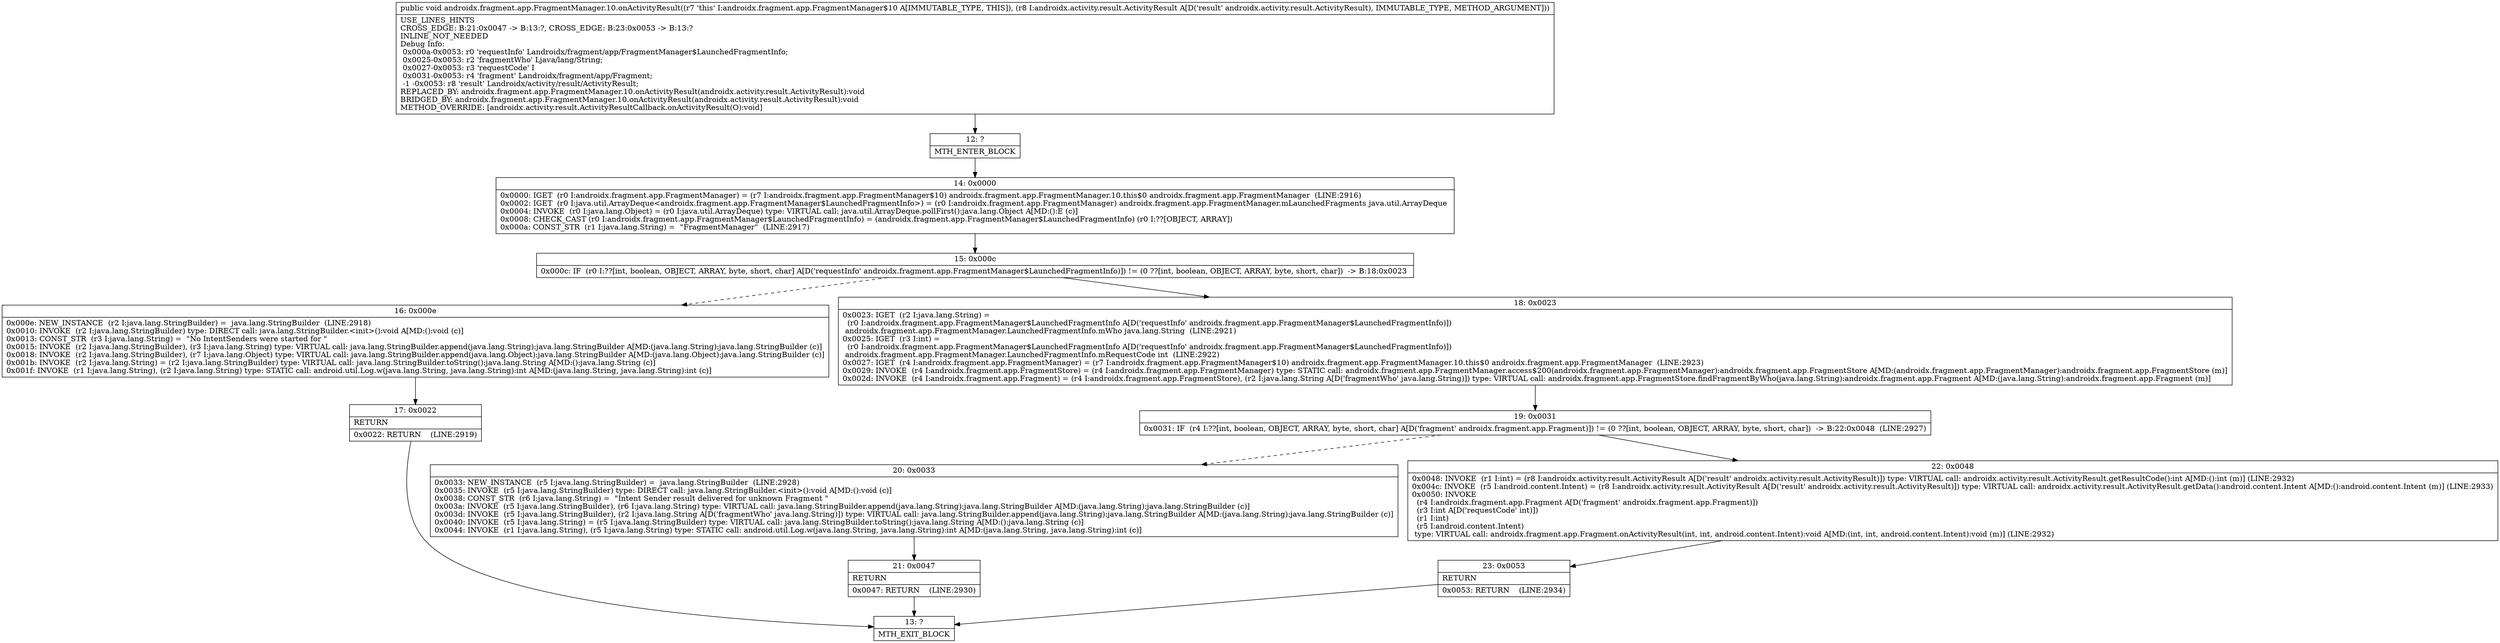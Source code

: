digraph "CFG forandroidx.fragment.app.FragmentManager.10.onActivityResult(Landroidx\/activity\/result\/ActivityResult;)V" {
Node_12 [shape=record,label="{12\:\ ?|MTH_ENTER_BLOCK\l}"];
Node_14 [shape=record,label="{14\:\ 0x0000|0x0000: IGET  (r0 I:androidx.fragment.app.FragmentManager) = (r7 I:androidx.fragment.app.FragmentManager$10) androidx.fragment.app.FragmentManager.10.this$0 androidx.fragment.app.FragmentManager  (LINE:2916)\l0x0002: IGET  (r0 I:java.util.ArrayDeque\<androidx.fragment.app.FragmentManager$LaunchedFragmentInfo\>) = (r0 I:androidx.fragment.app.FragmentManager) androidx.fragment.app.FragmentManager.mLaunchedFragments java.util.ArrayDeque \l0x0004: INVOKE  (r0 I:java.lang.Object) = (r0 I:java.util.ArrayDeque) type: VIRTUAL call: java.util.ArrayDeque.pollFirst():java.lang.Object A[MD:():E (c)]\l0x0008: CHECK_CAST (r0 I:androidx.fragment.app.FragmentManager$LaunchedFragmentInfo) = (androidx.fragment.app.FragmentManager$LaunchedFragmentInfo) (r0 I:??[OBJECT, ARRAY]) \l0x000a: CONST_STR  (r1 I:java.lang.String) =  \"FragmentManager\"  (LINE:2917)\l}"];
Node_15 [shape=record,label="{15\:\ 0x000c|0x000c: IF  (r0 I:??[int, boolean, OBJECT, ARRAY, byte, short, char] A[D('requestInfo' androidx.fragment.app.FragmentManager$LaunchedFragmentInfo)]) != (0 ??[int, boolean, OBJECT, ARRAY, byte, short, char])  \-\> B:18:0x0023 \l}"];
Node_16 [shape=record,label="{16\:\ 0x000e|0x000e: NEW_INSTANCE  (r2 I:java.lang.StringBuilder) =  java.lang.StringBuilder  (LINE:2918)\l0x0010: INVOKE  (r2 I:java.lang.StringBuilder) type: DIRECT call: java.lang.StringBuilder.\<init\>():void A[MD:():void (c)]\l0x0013: CONST_STR  (r3 I:java.lang.String) =  \"No IntentSenders were started for \" \l0x0015: INVOKE  (r2 I:java.lang.StringBuilder), (r3 I:java.lang.String) type: VIRTUAL call: java.lang.StringBuilder.append(java.lang.String):java.lang.StringBuilder A[MD:(java.lang.String):java.lang.StringBuilder (c)]\l0x0018: INVOKE  (r2 I:java.lang.StringBuilder), (r7 I:java.lang.Object) type: VIRTUAL call: java.lang.StringBuilder.append(java.lang.Object):java.lang.StringBuilder A[MD:(java.lang.Object):java.lang.StringBuilder (c)]\l0x001b: INVOKE  (r2 I:java.lang.String) = (r2 I:java.lang.StringBuilder) type: VIRTUAL call: java.lang.StringBuilder.toString():java.lang.String A[MD:():java.lang.String (c)]\l0x001f: INVOKE  (r1 I:java.lang.String), (r2 I:java.lang.String) type: STATIC call: android.util.Log.w(java.lang.String, java.lang.String):int A[MD:(java.lang.String, java.lang.String):int (c)]\l}"];
Node_17 [shape=record,label="{17\:\ 0x0022|RETURN\l|0x0022: RETURN    (LINE:2919)\l}"];
Node_13 [shape=record,label="{13\:\ ?|MTH_EXIT_BLOCK\l}"];
Node_18 [shape=record,label="{18\:\ 0x0023|0x0023: IGET  (r2 I:java.lang.String) = \l  (r0 I:androidx.fragment.app.FragmentManager$LaunchedFragmentInfo A[D('requestInfo' androidx.fragment.app.FragmentManager$LaunchedFragmentInfo)])\l androidx.fragment.app.FragmentManager.LaunchedFragmentInfo.mWho java.lang.String  (LINE:2921)\l0x0025: IGET  (r3 I:int) = \l  (r0 I:androidx.fragment.app.FragmentManager$LaunchedFragmentInfo A[D('requestInfo' androidx.fragment.app.FragmentManager$LaunchedFragmentInfo)])\l androidx.fragment.app.FragmentManager.LaunchedFragmentInfo.mRequestCode int  (LINE:2922)\l0x0027: IGET  (r4 I:androidx.fragment.app.FragmentManager) = (r7 I:androidx.fragment.app.FragmentManager$10) androidx.fragment.app.FragmentManager.10.this$0 androidx.fragment.app.FragmentManager  (LINE:2923)\l0x0029: INVOKE  (r4 I:androidx.fragment.app.FragmentStore) = (r4 I:androidx.fragment.app.FragmentManager) type: STATIC call: androidx.fragment.app.FragmentManager.access$200(androidx.fragment.app.FragmentManager):androidx.fragment.app.FragmentStore A[MD:(androidx.fragment.app.FragmentManager):androidx.fragment.app.FragmentStore (m)]\l0x002d: INVOKE  (r4 I:androidx.fragment.app.Fragment) = (r4 I:androidx.fragment.app.FragmentStore), (r2 I:java.lang.String A[D('fragmentWho' java.lang.String)]) type: VIRTUAL call: androidx.fragment.app.FragmentStore.findFragmentByWho(java.lang.String):androidx.fragment.app.Fragment A[MD:(java.lang.String):androidx.fragment.app.Fragment (m)]\l}"];
Node_19 [shape=record,label="{19\:\ 0x0031|0x0031: IF  (r4 I:??[int, boolean, OBJECT, ARRAY, byte, short, char] A[D('fragment' androidx.fragment.app.Fragment)]) != (0 ??[int, boolean, OBJECT, ARRAY, byte, short, char])  \-\> B:22:0x0048  (LINE:2927)\l}"];
Node_20 [shape=record,label="{20\:\ 0x0033|0x0033: NEW_INSTANCE  (r5 I:java.lang.StringBuilder) =  java.lang.StringBuilder  (LINE:2928)\l0x0035: INVOKE  (r5 I:java.lang.StringBuilder) type: DIRECT call: java.lang.StringBuilder.\<init\>():void A[MD:():void (c)]\l0x0038: CONST_STR  (r6 I:java.lang.String) =  \"Intent Sender result delivered for unknown Fragment \" \l0x003a: INVOKE  (r5 I:java.lang.StringBuilder), (r6 I:java.lang.String) type: VIRTUAL call: java.lang.StringBuilder.append(java.lang.String):java.lang.StringBuilder A[MD:(java.lang.String):java.lang.StringBuilder (c)]\l0x003d: INVOKE  (r5 I:java.lang.StringBuilder), (r2 I:java.lang.String A[D('fragmentWho' java.lang.String)]) type: VIRTUAL call: java.lang.StringBuilder.append(java.lang.String):java.lang.StringBuilder A[MD:(java.lang.String):java.lang.StringBuilder (c)]\l0x0040: INVOKE  (r5 I:java.lang.String) = (r5 I:java.lang.StringBuilder) type: VIRTUAL call: java.lang.StringBuilder.toString():java.lang.String A[MD:():java.lang.String (c)]\l0x0044: INVOKE  (r1 I:java.lang.String), (r5 I:java.lang.String) type: STATIC call: android.util.Log.w(java.lang.String, java.lang.String):int A[MD:(java.lang.String, java.lang.String):int (c)]\l}"];
Node_21 [shape=record,label="{21\:\ 0x0047|RETURN\l|0x0047: RETURN    (LINE:2930)\l}"];
Node_22 [shape=record,label="{22\:\ 0x0048|0x0048: INVOKE  (r1 I:int) = (r8 I:androidx.activity.result.ActivityResult A[D('result' androidx.activity.result.ActivityResult)]) type: VIRTUAL call: androidx.activity.result.ActivityResult.getResultCode():int A[MD:():int (m)] (LINE:2932)\l0x004c: INVOKE  (r5 I:android.content.Intent) = (r8 I:androidx.activity.result.ActivityResult A[D('result' androidx.activity.result.ActivityResult)]) type: VIRTUAL call: androidx.activity.result.ActivityResult.getData():android.content.Intent A[MD:():android.content.Intent (m)] (LINE:2933)\l0x0050: INVOKE  \l  (r4 I:androidx.fragment.app.Fragment A[D('fragment' androidx.fragment.app.Fragment)])\l  (r3 I:int A[D('requestCode' int)])\l  (r1 I:int)\l  (r5 I:android.content.Intent)\l type: VIRTUAL call: androidx.fragment.app.Fragment.onActivityResult(int, int, android.content.Intent):void A[MD:(int, int, android.content.Intent):void (m)] (LINE:2932)\l}"];
Node_23 [shape=record,label="{23\:\ 0x0053|RETURN\l|0x0053: RETURN    (LINE:2934)\l}"];
MethodNode[shape=record,label="{public void androidx.fragment.app.FragmentManager.10.onActivityResult((r7 'this' I:androidx.fragment.app.FragmentManager$10 A[IMMUTABLE_TYPE, THIS]), (r8 I:androidx.activity.result.ActivityResult A[D('result' androidx.activity.result.ActivityResult), IMMUTABLE_TYPE, METHOD_ARGUMENT]))  | USE_LINES_HINTS\lCROSS_EDGE: B:21:0x0047 \-\> B:13:?, CROSS_EDGE: B:23:0x0053 \-\> B:13:?\lINLINE_NOT_NEEDED\lDebug Info:\l  0x000a\-0x0053: r0 'requestInfo' Landroidx\/fragment\/app\/FragmentManager$LaunchedFragmentInfo;\l  0x0025\-0x0053: r2 'fragmentWho' Ljava\/lang\/String;\l  0x0027\-0x0053: r3 'requestCode' I\l  0x0031\-0x0053: r4 'fragment' Landroidx\/fragment\/app\/Fragment;\l  \-1 \-0x0053: r8 'result' Landroidx\/activity\/result\/ActivityResult;\lREPLACED_BY: androidx.fragment.app.FragmentManager.10.onActivityResult(androidx.activity.result.ActivityResult):void\lBRIDGED_BY: androidx.fragment.app.FragmentManager.10.onActivityResult(androidx.activity.result.ActivityResult):void\lMETHOD_OVERRIDE: [androidx.activity.result.ActivityResultCallback.onActivityResult(O):void]\l}"];
MethodNode -> Node_12;Node_12 -> Node_14;
Node_14 -> Node_15;
Node_15 -> Node_16[style=dashed];
Node_15 -> Node_18;
Node_16 -> Node_17;
Node_17 -> Node_13;
Node_18 -> Node_19;
Node_19 -> Node_20[style=dashed];
Node_19 -> Node_22;
Node_20 -> Node_21;
Node_21 -> Node_13;
Node_22 -> Node_23;
Node_23 -> Node_13;
}

